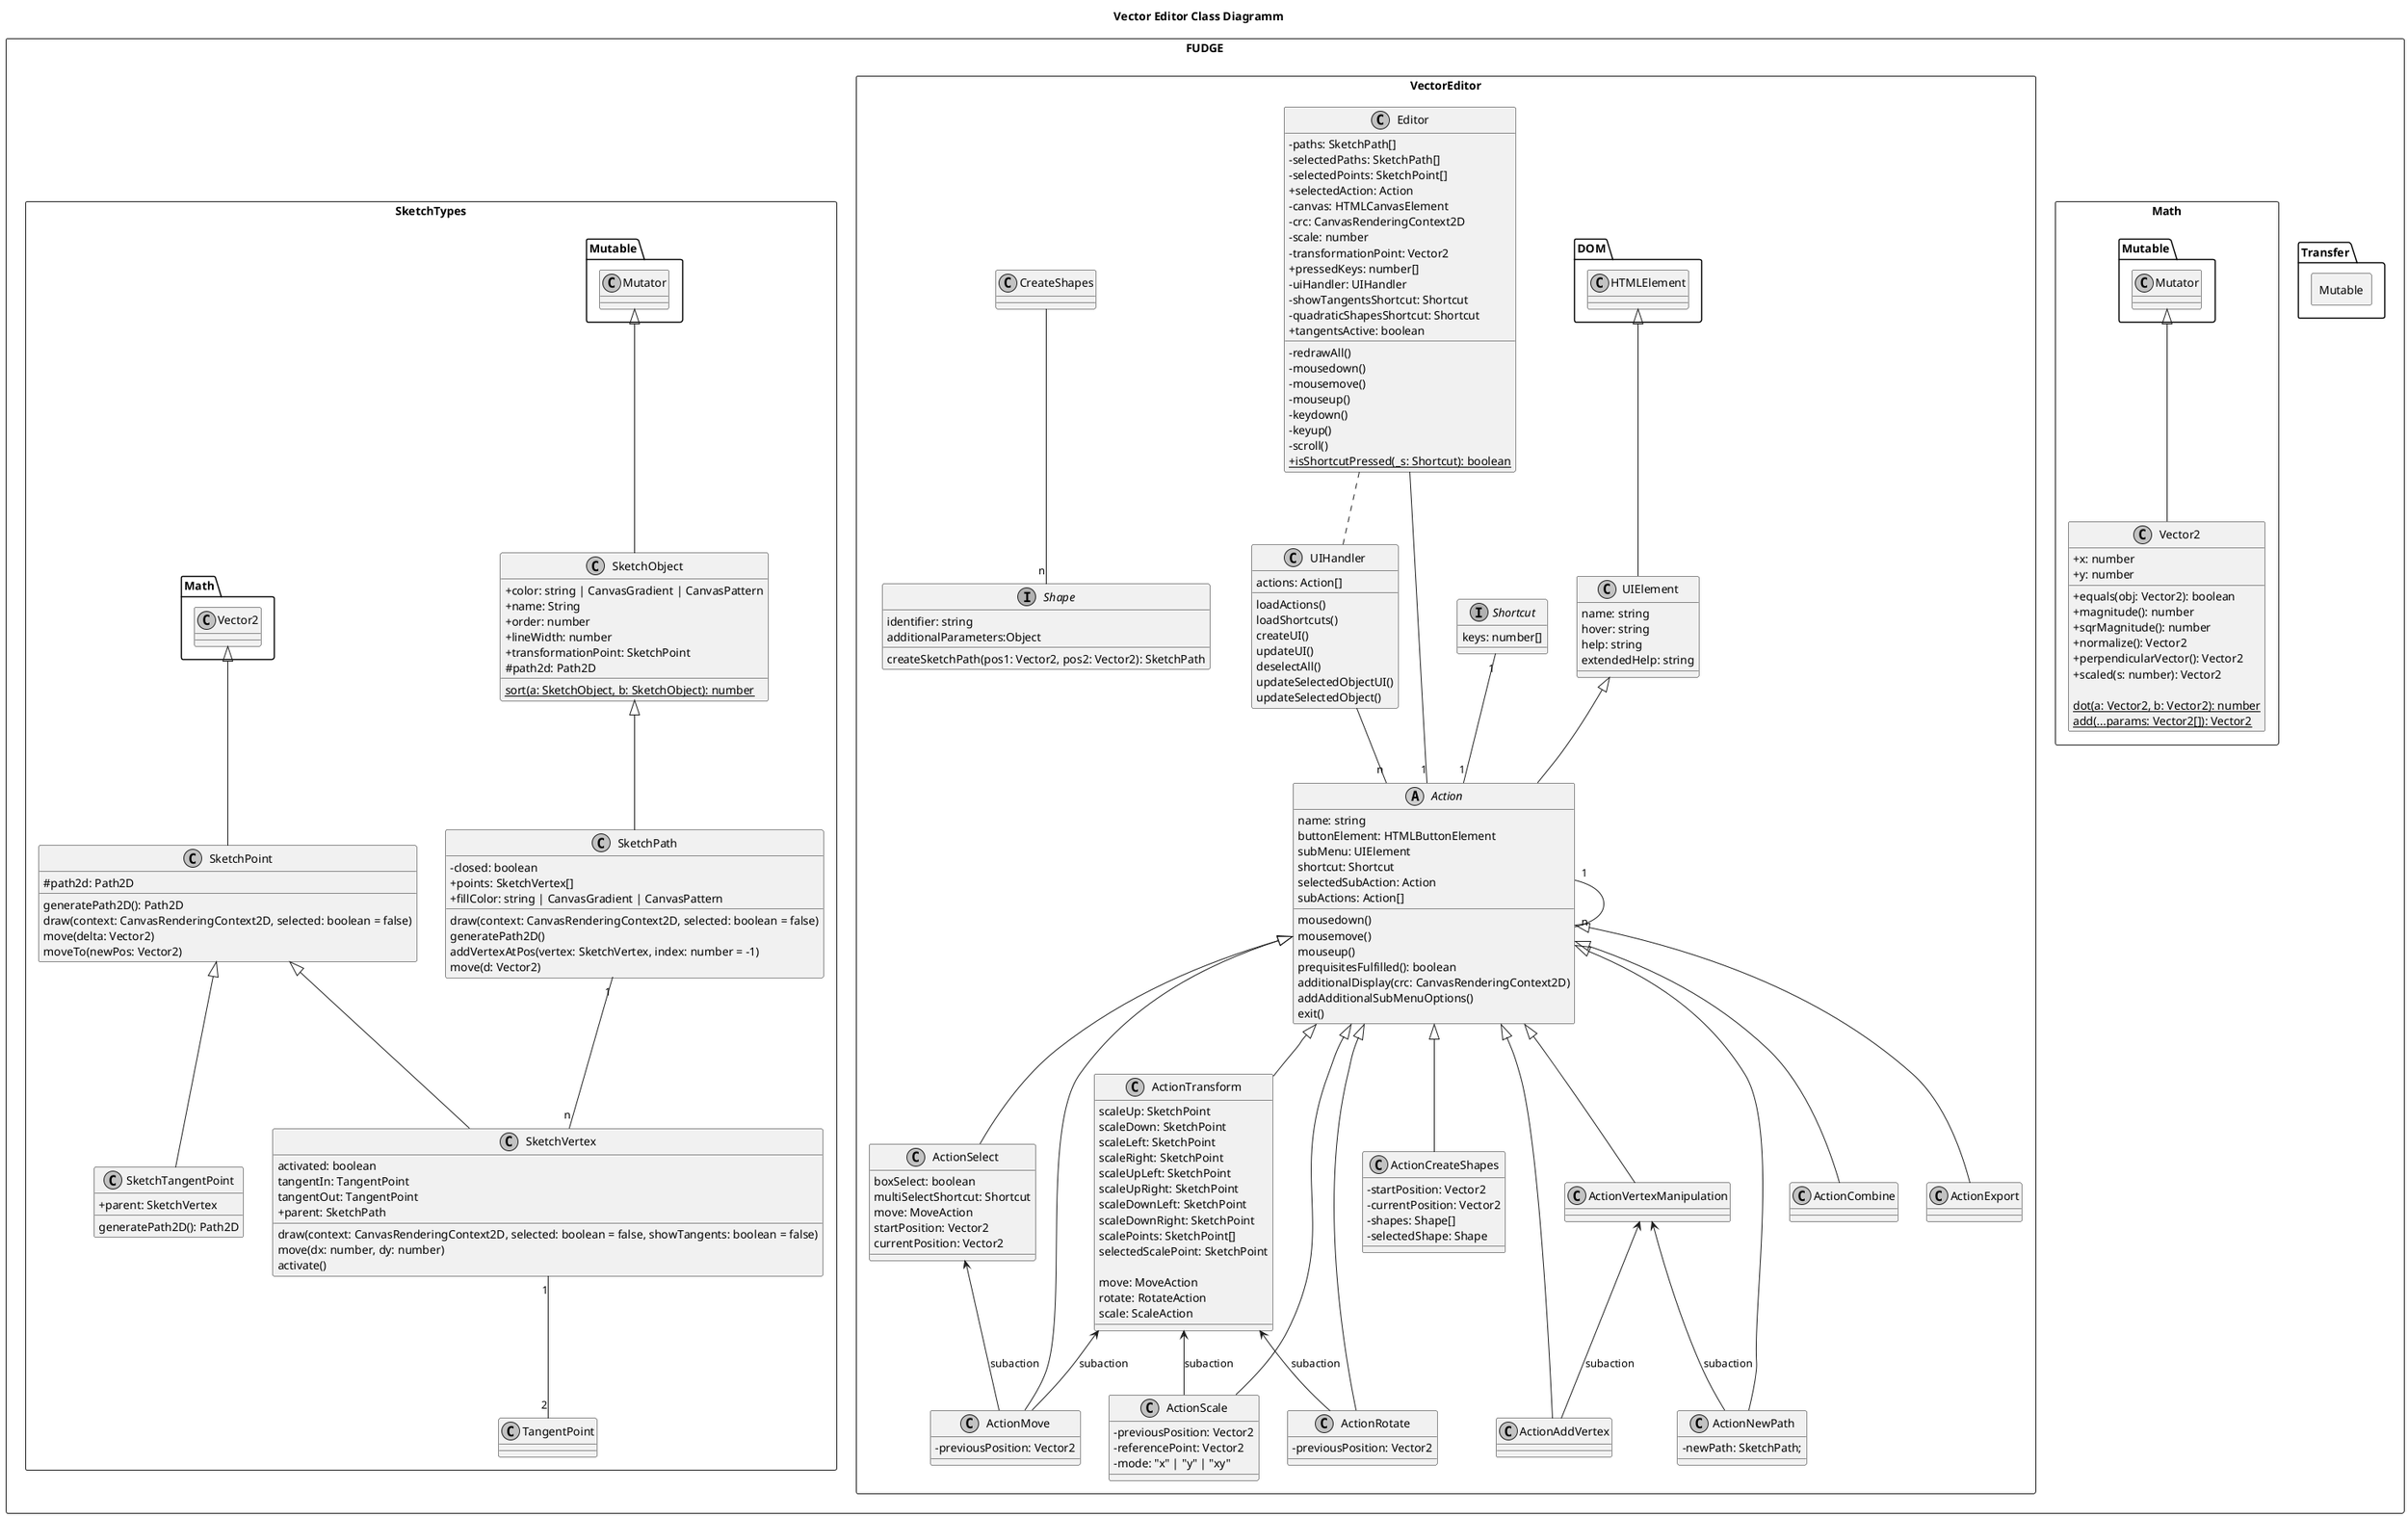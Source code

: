 @startuml VE Classes
skinparam monochrome true
skinparam componentStyle uml2
skinparam classAttributeIconSize 0
skinparam shadowing false
skinparam handwritten false

title Vector Editor Class Diagramm

' left to right direction
package FUDGE <<Rectangle>> {
	package Transfer {
		package Mutable <<Rectangle>>{
			
		}
	}

	package Math <<rectangle>> {
		class Vector2 extends Mutable.Mutator{
			+ x: number
			+ y: number

			+ equals(obj: Vector2): boolean
			+ magnitude(): number
			+ sqrMagnitude(): number
			+ normalize(): Vector2
			+ perpendicularVector(): Vector2
			+ scaled(s: number): Vector2

			{static} dot(a: Vector2, b: Vector2): number
			{static} add(...params: Vector2[]): Vector2
		}
	}

	package VectorEditor <<Rectangle>>{
		interface Shortcut{
			keys: number[]
		}
		class UIHandler{
			actions: Action[]
			loadActions()
			loadShortcuts()
			createUI()
			updateUI()
			deselectAll()
			updateSelectedObjectUI()
			updateSelectedObject()
		}

		class Editor{
			- paths: SketchPath[]
			- selectedPaths: SketchPath[]
			- selectedPoints: SketchPoint[]
			+ selectedAction: Action
			- canvas: HTMLCanvasElement
			- crc: CanvasRenderingContext2D
			- scale: number
			- transformationPoint: Vector2
			+ pressedKeys: number[]
			- uiHandler: UIHandler
			- showTangentsShortcut: Shortcut
			- quadraticShapesShortcut: Shortcut
			+ tangentsActive: boolean

			- redrawAll()
			- mousedown()
			- mousemove()
			- mouseup()
			- keydown()
			- keyup()
			- scroll()
			{static} + isShortcutPressed(_s: Shortcut): boolean

		}
		class UIElement extends DOM.HTMLElement{
			name: string
			hover: string
			help: string
			extendedHelp: string
			' element: HTMLElement
		}

		abstract Action extends UIElement{
			name: string
			buttonElement: HTMLButtonElement
			subMenu: UIElement
			shortcut: Shortcut
			selectedSubAction: Action
			subActions: Action[]
			' cursor: Image
			mousedown()
			mousemove()
			mouseup()
			prequisitesFulfilled(): boolean
			additionalDisplay(crc: CanvasRenderingContext2D)
			addAdditionalSubMenuOptions()
			exit()
		}

		class ActionSelect extends Action {
			boxSelect: boolean
			multiSelectShortcut: Shortcut
			move: MoveAction
			startPosition: Vector2
			currentPosition: Vector2
		}
		class ActionMove extends Action {
			- previousPosition: Vector2
		}
		class ActionTransform extends Action {
			scaleUp: SketchPoint
			scaleDown: SketchPoint
			scaleLeft: SketchPoint
			scaleRight: SketchPoint
			scaleUpLeft: SketchPoint
			scaleUpRight: SketchPoint
			scaleDownLeft: SketchPoint
			scaleDownRight: SketchPoint
			scalePoints: SketchPoint[]
			selectedScalePoint: SketchPoint
			
			move: MoveAction
			rotate: RotateAction
			scale: ScaleAction
		}
		class ActionScale extends Action {
			- previousPosition: Vector2
			- referencePoint: Vector2
			- mode: "x" | "y" | "xy"
		}
		class ActionRotate extends Action {
			- previousPosition: Vector2
		}
		class ActionCreateShapes extends Action {
			- startPosition: Vector2
			- currentPosition: Vector2
			- shapes: Shape[]
			- selectedShape: Shape
		}
		interface Shape {
			identifier: string
			createSketchPath(pos1: Vector2, pos2: Vector2): SketchPath
			additionalParameters:Object
		}
		class ActionVertexManipulation extends Action {

		}
		class ActionAddVertex extends Action {

		}
		class ActionNewPath extends Action {
			- newPath: SketchPath;
		}
		class ActionCombine extends Action {

		}
		class ActionExport extends Action {

		}

		'Associations
		Shortcut "1"-- "1"Action
		UIHandler -- "n" Action
		Editor -- "1" Action
		Editor .. UIHandler
		Action "1"--"n" Action
		CreateShapes -- "n" Shape
		ActionTransform <-- ActionMove : subaction
		ActionTransform <-- ActionScale : subaction
		ActionTransform <-- ActionRotate : subaction
		ActionSelect <-- ActionMove : subaction
		ActionVertexManipulation <-- ActionAddVertex : subaction
		ActionVertexManipulation <-- ActionNewPath : subaction
	}
	package SketchTypes <<Rectangle>>{
		class SketchObject extends Mutable.Mutator{
			+ color: string | CanvasGradient | CanvasPattern
			+ name: String
			+ order: number
			+ lineWidth: number
			+ transformationPoint: SketchPoint
			# path2d: Path2D
			{static} sort(a: SketchObject, b: SketchObject): number
		}

		class SketchPath extends SketchObject {
			- closed: boolean
			+ points: SketchVertex[]
			+ fillColor: string | CanvasGradient | CanvasPattern
			' + transformationPoint: Vector2;
			draw(context: CanvasRenderingContext2D, selected: boolean = false)
			generatePath2D()
			addVertexAtPos(vertex: SketchVertex, index: number = -1)
			move(d: Vector2)
		}

		class SketchPoint extends Math.Vector2{
			# path2d: Path2D
			generatePath2D(): Path2D
			draw(context: CanvasRenderingContext2D, selected: boolean = false)
			move(delta: Vector2)
			moveTo(newPos: Vector2)
		}

		class SketchVertex extends SketchPoint {
			activated: boolean
			tangentIn: TangentPoint
			tangentOut: TangentPoint
			+ parent: SketchPath
			draw(context: CanvasRenderingContext2D, selected: boolean = false, showTangents: boolean = false)
			move(dx: number, dy: number)
			activate()
		}

		class SketchTangentPoint extends SketchPoint {
			+ parent: SketchVertex
			generatePath2D(): Path2D
		}

		' Associations
		SketchPath "1" -- "n" SketchVertex
		SketchVertex "1" -- "2" TangentPoint
	}
}
@enduml